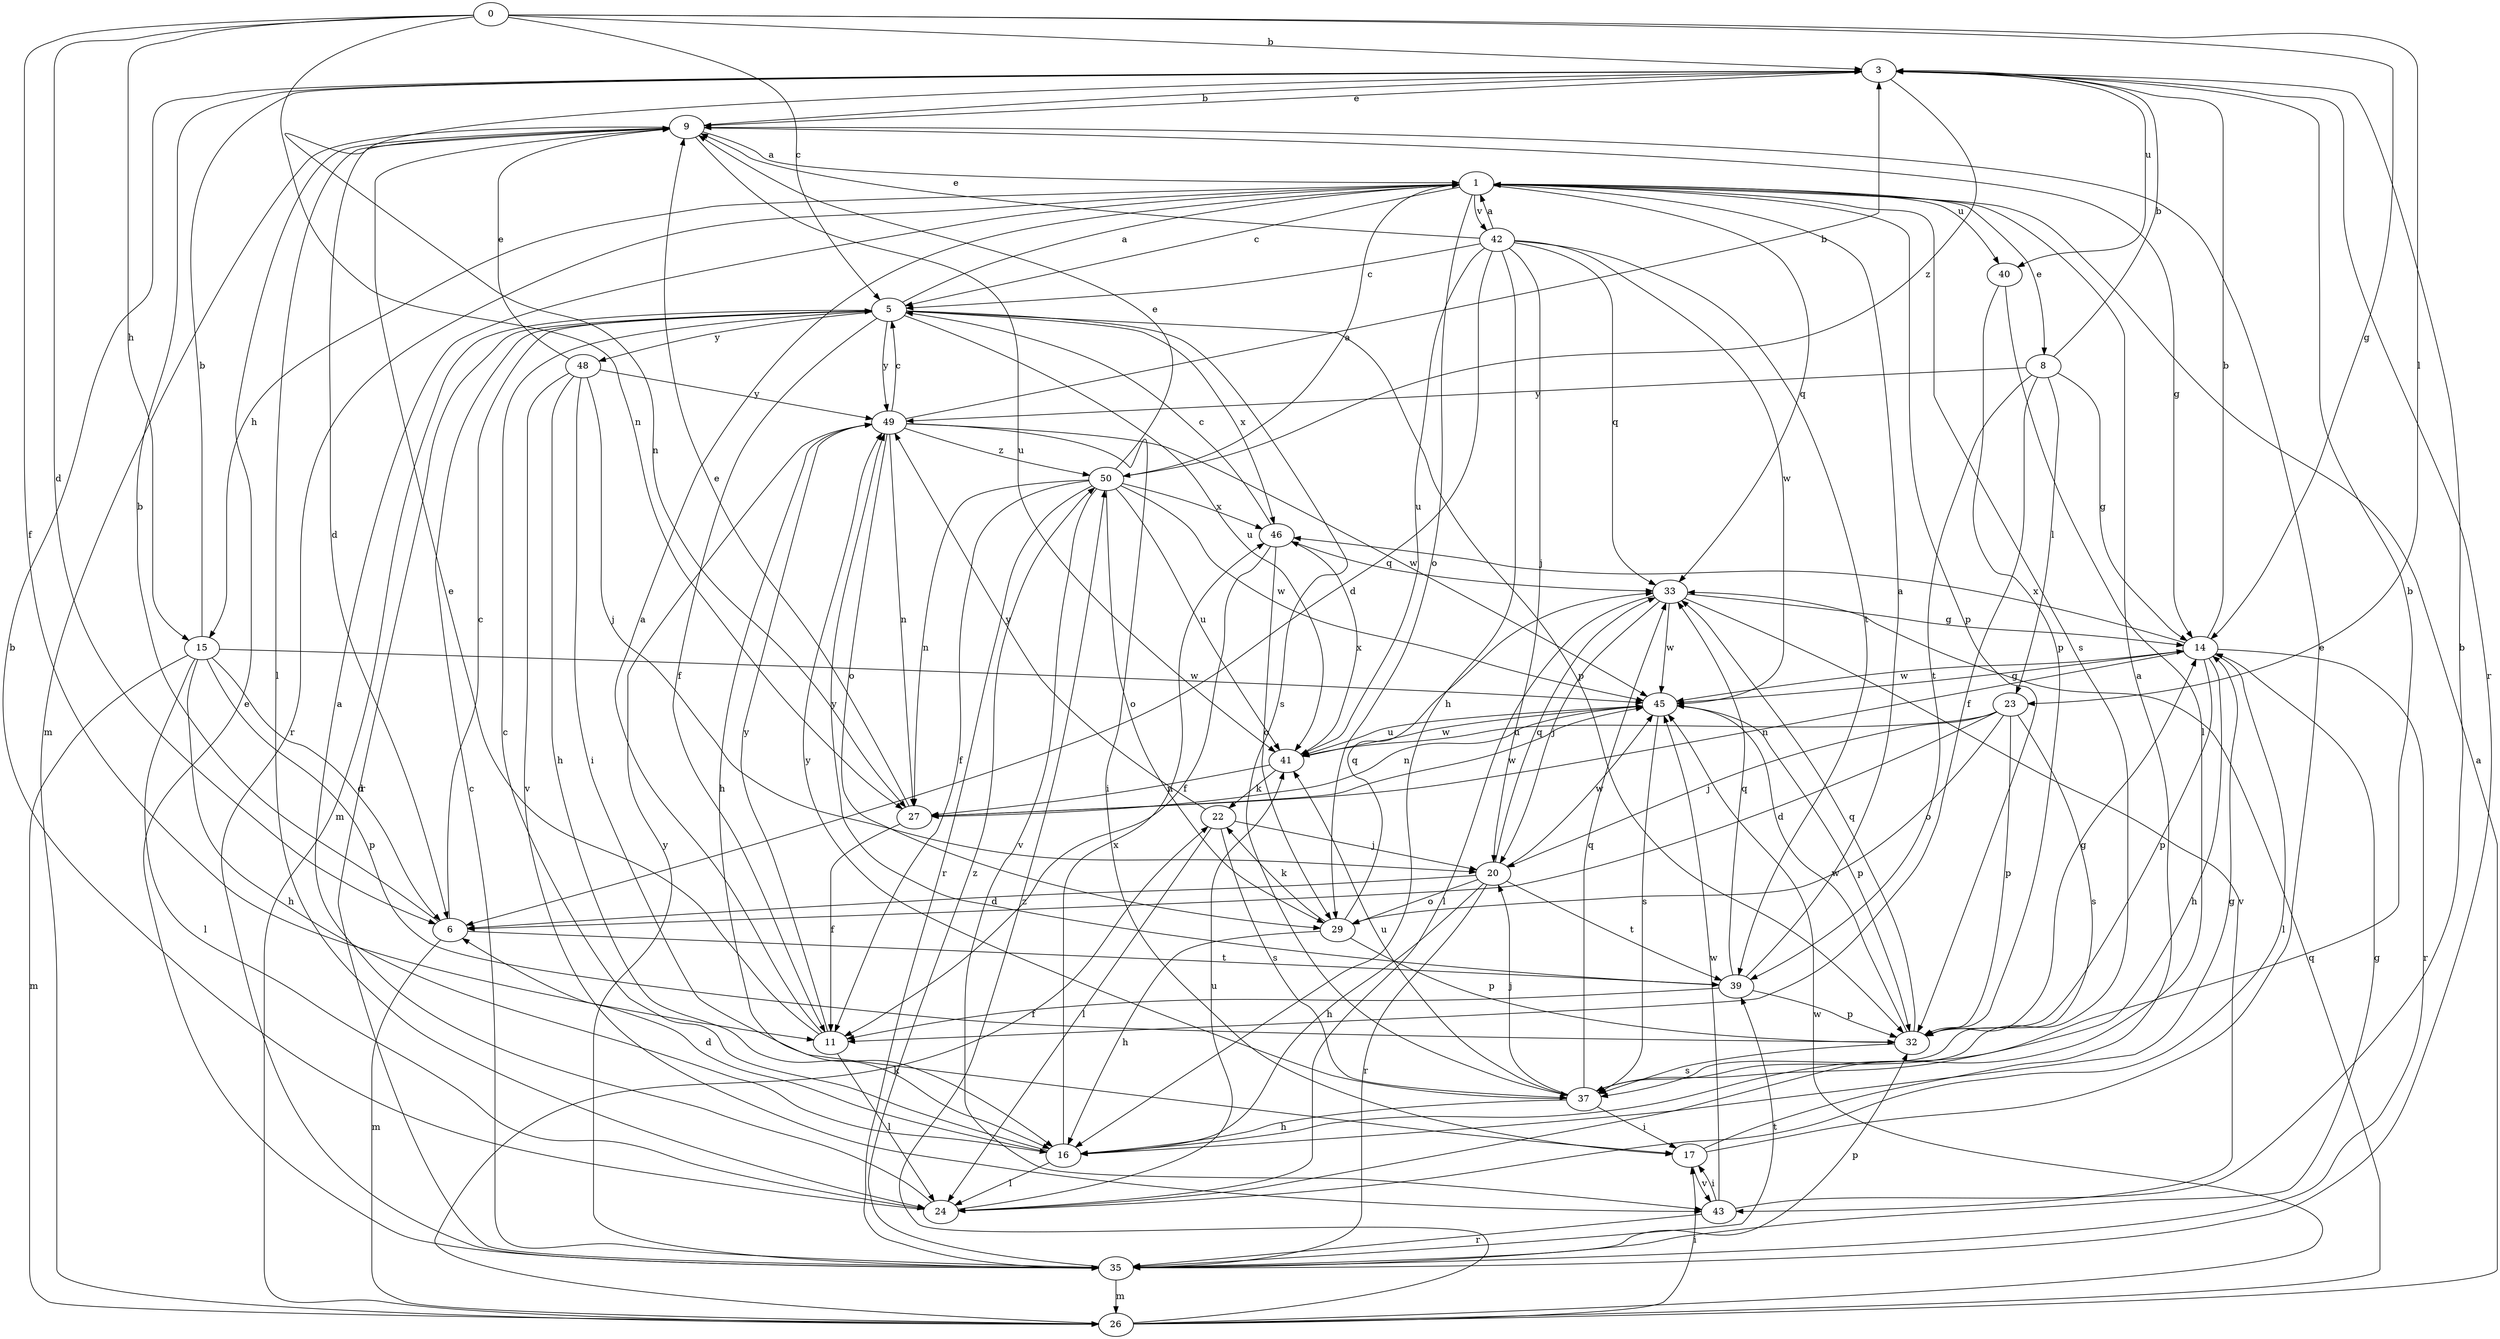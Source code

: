 strict digraph  {
0;
1;
3;
5;
6;
8;
9;
11;
14;
15;
16;
17;
20;
22;
23;
24;
26;
27;
29;
32;
33;
35;
37;
39;
40;
41;
42;
43;
45;
46;
48;
49;
50;
0 -> 3  [label=b];
0 -> 5  [label=c];
0 -> 6  [label=d];
0 -> 11  [label=f];
0 -> 14  [label=g];
0 -> 15  [label=h];
0 -> 23  [label=l];
0 -> 27  [label=n];
1 -> 5  [label=c];
1 -> 8  [label=e];
1 -> 15  [label=h];
1 -> 29  [label=o];
1 -> 32  [label=p];
1 -> 33  [label=q];
1 -> 35  [label=r];
1 -> 37  [label=s];
1 -> 40  [label=u];
1 -> 42  [label=v];
3 -> 9  [label=e];
3 -> 27  [label=n];
3 -> 35  [label=r];
3 -> 40  [label=u];
3 -> 50  [label=z];
5 -> 1  [label=a];
5 -> 11  [label=f];
5 -> 26  [label=m];
5 -> 32  [label=p];
5 -> 35  [label=r];
5 -> 37  [label=s];
5 -> 41  [label=u];
5 -> 46  [label=x];
5 -> 48  [label=y];
5 -> 49  [label=y];
6 -> 3  [label=b];
6 -> 5  [label=c];
6 -> 26  [label=m];
6 -> 39  [label=t];
8 -> 3  [label=b];
8 -> 11  [label=f];
8 -> 14  [label=g];
8 -> 23  [label=l];
8 -> 39  [label=t];
8 -> 49  [label=y];
9 -> 1  [label=a];
9 -> 3  [label=b];
9 -> 6  [label=d];
9 -> 14  [label=g];
9 -> 24  [label=l];
9 -> 26  [label=m];
9 -> 41  [label=u];
11 -> 1  [label=a];
11 -> 9  [label=e];
11 -> 24  [label=l];
11 -> 49  [label=y];
14 -> 3  [label=b];
14 -> 16  [label=h];
14 -> 24  [label=l];
14 -> 27  [label=n];
14 -> 32  [label=p];
14 -> 35  [label=r];
14 -> 45  [label=w];
14 -> 46  [label=x];
15 -> 3  [label=b];
15 -> 6  [label=d];
15 -> 16  [label=h];
15 -> 24  [label=l];
15 -> 26  [label=m];
15 -> 32  [label=p];
15 -> 45  [label=w];
16 -> 5  [label=c];
16 -> 6  [label=d];
16 -> 14  [label=g];
16 -> 24  [label=l];
16 -> 46  [label=x];
17 -> 1  [label=a];
17 -> 9  [label=e];
17 -> 43  [label=v];
20 -> 6  [label=d];
20 -> 16  [label=h];
20 -> 29  [label=o];
20 -> 33  [label=q];
20 -> 35  [label=r];
20 -> 39  [label=t];
20 -> 45  [label=w];
22 -> 20  [label=j];
22 -> 24  [label=l];
22 -> 37  [label=s];
22 -> 49  [label=y];
23 -> 6  [label=d];
23 -> 20  [label=j];
23 -> 29  [label=o];
23 -> 32  [label=p];
23 -> 37  [label=s];
23 -> 41  [label=u];
24 -> 1  [label=a];
24 -> 3  [label=b];
24 -> 41  [label=u];
26 -> 1  [label=a];
26 -> 17  [label=i];
26 -> 22  [label=k];
26 -> 33  [label=q];
26 -> 45  [label=w];
26 -> 50  [label=z];
27 -> 9  [label=e];
27 -> 11  [label=f];
27 -> 45  [label=w];
29 -> 16  [label=h];
29 -> 22  [label=k];
29 -> 32  [label=p];
29 -> 33  [label=q];
32 -> 14  [label=g];
32 -> 33  [label=q];
32 -> 37  [label=s];
32 -> 45  [label=w];
33 -> 14  [label=g];
33 -> 20  [label=j];
33 -> 24  [label=l];
33 -> 43  [label=v];
33 -> 45  [label=w];
35 -> 5  [label=c];
35 -> 9  [label=e];
35 -> 14  [label=g];
35 -> 26  [label=m];
35 -> 32  [label=p];
35 -> 39  [label=t];
35 -> 49  [label=y];
35 -> 50  [label=z];
37 -> 3  [label=b];
37 -> 16  [label=h];
37 -> 17  [label=i];
37 -> 20  [label=j];
37 -> 33  [label=q];
37 -> 41  [label=u];
37 -> 49  [label=y];
39 -> 1  [label=a];
39 -> 11  [label=f];
39 -> 32  [label=p];
39 -> 33  [label=q];
39 -> 49  [label=y];
40 -> 24  [label=l];
40 -> 32  [label=p];
41 -> 22  [label=k];
41 -> 27  [label=n];
41 -> 45  [label=w];
41 -> 46  [label=x];
42 -> 1  [label=a];
42 -> 5  [label=c];
42 -> 6  [label=d];
42 -> 9  [label=e];
42 -> 16  [label=h];
42 -> 20  [label=j];
42 -> 33  [label=q];
42 -> 39  [label=t];
42 -> 41  [label=u];
42 -> 45  [label=w];
43 -> 3  [label=b];
43 -> 17  [label=i];
43 -> 35  [label=r];
43 -> 45  [label=w];
45 -> 14  [label=g];
45 -> 27  [label=n];
45 -> 32  [label=p];
45 -> 37  [label=s];
45 -> 41  [label=u];
46 -> 5  [label=c];
46 -> 11  [label=f];
46 -> 29  [label=o];
46 -> 33  [label=q];
48 -> 9  [label=e];
48 -> 16  [label=h];
48 -> 17  [label=i];
48 -> 20  [label=j];
48 -> 43  [label=v];
48 -> 49  [label=y];
49 -> 3  [label=b];
49 -> 5  [label=c];
49 -> 16  [label=h];
49 -> 17  [label=i];
49 -> 27  [label=n];
49 -> 29  [label=o];
49 -> 45  [label=w];
49 -> 50  [label=z];
50 -> 1  [label=a];
50 -> 9  [label=e];
50 -> 11  [label=f];
50 -> 27  [label=n];
50 -> 29  [label=o];
50 -> 35  [label=r];
50 -> 41  [label=u];
50 -> 43  [label=v];
50 -> 45  [label=w];
50 -> 46  [label=x];
}
